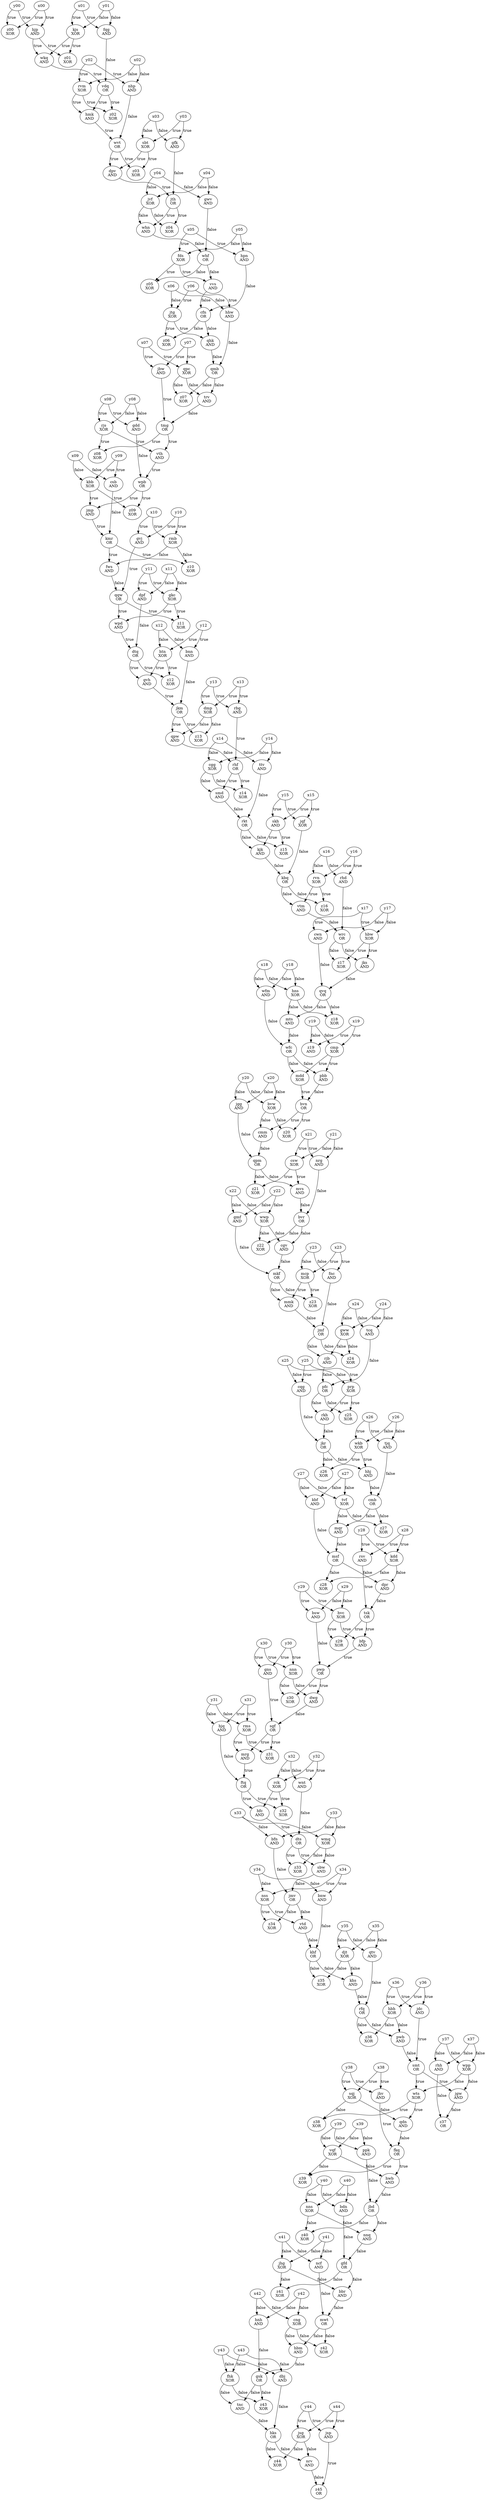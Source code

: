 digraph {
    0 [ label = "y33" ]
    1 [ label = "bfn\nAND" ]
    2 [ label = "x33" ]
    3 [ label = "y32" ]
    4 [ label = "rck\nXOR" ]
    5 [ label = "x32" ]
    6 [ label = "x30" ]
    7 [ label = "gns\nAND" ]
    8 [ label = "y30" ]
    9 [ label = "y36" ]
    10 [ label = "hbh\nXOR" ]
    11 [ label = "x36" ]
    12 [ label = "cng\nXOR" ]
    13 [ label = "z42\nXOR" ]
    14 [ label = "mwt\nOR" ]
    15 [ label = "bsw\nAND" ]
    16 [ label = "pwp\nOR" ]
    17 [ label = "bfp\nAND" ]
    18 [ label = "x00" ]
    19 [ label = "z00\nXOR" ]
    20 [ label = "y00" ]
    21 [ label = "y26" ]
    22 [ label = "wkb\nXOR" ]
    23 [ label = "x26" ]
    24 [ label = "x31" ]
    25 [ label = "hjq\nAND" ]
    26 [ label = "y31" ]
    27 [ label = "jhg\nXOR" ]
    28 [ label = "bbr\nAND" ]
    29 [ label = "gfd\nOR" ]
    30 [ label = "y43" ]
    31 [ label = "fhk\nXOR" ]
    32 [ label = "x43" ]
    33 [ label = "mrg\nAND" ]
    34 [ label = "ftq\nOR" ]
    35 [ label = "jks\nAND" ]
    36 [ label = "qvq\nOR" ]
    37 [ label = "cwn\nAND" ]
    38 [ label = "wrc\nOR" ]
    39 [ label = "z17\nXOR" ]
    40 [ label = "hbw\nXOR" ]
    41 [ label = "skh\nAND" ]
    42 [ label = "z15\nXOR" ]
    43 [ label = "rkt\nOR" ]
    44 [ label = "x27" ]
    45 [ label = "kbf\nAND" ]
    46 [ label = "y27" ]
    47 [ label = "jgg\nAND" ]
    48 [ label = "qpm\nOR" ]
    49 [ label = "cmm\nAND" ]
    50 [ label = "y17" ]
    51 [ label = "x17" ]
    52 [ label = "khf\nOR" ]
    53 [ label = "khs\nAND" ]
    54 [ label = "djt\nXOR" ]
    55 [ label = "qqw\nOR" ]
    56 [ label = "z11\nXOR" ]
    57 [ label = "gkc\nXOR" ]
    58 [ label = "rms\nXOR" ]
    59 [ label = "z31\nXOR" ]
    60 [ label = "sgf\nOR" ]
    61 [ label = "gww\nXOR" ]
    62 [ label = "z24\nXOR" ]
    63 [ label = "jmf\nOR" ]
    64 [ label = "x01" ]
    65 [ label = "kjs\nXOR" ]
    66 [ label = "y01" ]
    67 [ label = "dwg\nAND" ]
    68 [ label = "nnn\nXOR" ]
    69 [ label = "tjq\nAND" ]
    70 [ label = "cmb\nOR" ]
    71 [ label = "hhj\nAND" ]
    72 [ label = "x05" ]
    73 [ label = "fds\nXOR" ]
    74 [ label = "y05" ]
    75 [ label = "x07" ]
    76 [ label = "jbw\nAND" ]
    77 [ label = "y07" ]
    78 [ label = "wnt\nAND" ]
    79 [ label = "x14" ]
    80 [ label = "cgg\nXOR" ]
    81 [ label = "y14" ]
    82 [ label = "rhf\nOR" ]
    83 [ label = "smd\nAND" ]
    84 [ label = "z35\nXOR" ]
    85 [ label = "tcq\nAND" ]
    86 [ label = "pfc\nOR" ]
    87 [ label = "rjb\nAND" ]
    88 [ label = "qtv\nAND" ]
    89 [ label = "rfq\nOR" ]
    90 [ label = "y41" ]
    91 [ label = "x41" ]
    92 [ label = "tmg\nOR" ]
    93 [ label = "trv\nAND" ]
    94 [ label = "y21" ]
    95 [ label = "csw\nXOR" ]
    96 [ label = "x21" ]
    97 [ label = "jkm\nOR" ]
    98 [ label = "z13\nXOR" ]
    99 [ label = "dmp\nXOR" ]
    100 [ label = "rkh\nAND" ]
    101 [ label = "jkr\nOR" ]
    102 [ label = "cqg\nAND" ]
    103 [ label = "y20" ]
    104 [ label = "bvw\nXOR" ]
    105 [ label = "x20" ]
    106 [ label = "pwb\nAND" ]
    107 [ label = "smt\nOR" ]
    108 [ label = "jdc\nAND" ]
    109 [ label = "x13" ]
    110 [ label = "rbg\nAND" ]
    111 [ label = "y13" ]
    112 [ label = "wvt\nOR" ]
    113 [ label = "z03\nXOR" ]
    114 [ label = "sbt\nXOR" ]
    115 [ label = "z41\nXOR" ]
    116 [ label = "fqg\nAND" ]
    117 [ label = "wfc\nOR" ]
    118 [ label = "mdd\nXOR" ]
    119 [ label = "cmp\nXOR" ]
    120 [ label = "z14\nXOR" ]
    121 [ label = "z26\nXOR" ]
    122 [ label = "x08" ]
    123 [ label = "gdd\nAND" ]
    124 [ label = "y08" ]
    125 [ label = "vvs\nAND" ]
    126 [ label = "whf\nOR" ]
    127 [ label = "y19" ]
    128 [ label = "z19\nAND" ]
    129 [ label = "x19" ]
    130 [ label = "nss\nXOR" ]
    131 [ label = "vtd\nAND" ]
    132 [ label = "jmv\nOR" ]
    133 [ label = "z30\nXOR" ]
    134 [ label = "x23" ]
    135 [ label = "mcp\nXOR" ]
    136 [ label = "y23" ]
    137 [ label = "jvf\nXOR" ]
    138 [ label = "z04\nXOR" ]
    139 [ label = "jth\nOR" ]
    140 [ label = "y38" ]
    141 [ label = "jhv\nAND" ]
    142 [ label = "x38" ]
    143 [ label = "wkq\nAND" ]
    144 [ label = "hjp\nAND" ]
    145 [ label = "sqj\nXOR" ]
    146 [ label = "qdn\nAND" ]
    147 [ label = "wts\nXOR" ]
    148 [ label = "y16" ]
    149 [ label = "rvn\nXOR" ]
    150 [ label = "x16" ]
    151 [ label = "msf\nOR" ]
    152 [ label = "mqr\nAND" ]
    153 [ label = "y25" ]
    154 [ label = "prp\nXOR" ]
    155 [ label = "x25" ]
    156 [ label = "cgv\nAND" ]
    157 [ label = "mkf\nOR" ]
    158 [ label = "gmf\nAND" ]
    159 [ label = "y12" ]
    160 [ label = "htn\nXOR" ]
    161 [ label = "x12" ]
    162 [ label = "kdd\nXOR" ]
    163 [ label = "dpr\nAND" ]
    164 [ label = "bnw\nAND" ]
    165 [ label = "ttv\nAND" ]
    166 [ label = "fnc\nAND" ]
    167 [ label = "mmk\nAND" ]
    168 [ label = "ppk\nAND" ]
    169 [ label = "jbd\nOR" ]
    170 [ label = "hwb\nAND" ]
    171 [ label = "nnq\nAND" ]
    172 [ label = "nns\nXOR" ]
    173 [ label = "z23\nXOR" ]
    174 [ label = "kbb\nXOR" ]
    175 [ label = "jmp\nAND" ]
    176 [ label = "wpb\nOR" ]
    177 [ label = "pbb\nAND" ]
    178 [ label = "hvn\nOR" ]
    179 [ label = "dts\nOR" ]
    180 [ label = "z33\nXOR" ]
    181 [ label = "wmq\nXOR" ]
    182 [ label = "x42" ]
    183 [ label = "hnh\nAND" ]
    184 [ label = "y42" ]
    185 [ label = "hfc\nAND" ]
    186 [ label = "z36\nXOR" ]
    187 [ label = "hpn\nAND" ]
    188 [ label = "z40\nXOR" ]
    189 [ label = "z34\nXOR" ]
    190 [ label = "vth\nAND" ]
    191 [ label = "rjs\nXOR" ]
    192 [ label = "x35" ]
    193 [ label = "y35" ]
    194 [ label = "y02" ]
    195 [ label = "rvm\nXOR" ]
    196 [ label = "x02" ]
    197 [ label = "y28" ]
    198 [ label = "rsv\nAND" ]
    199 [ label = "x28" ]
    200 [ label = "wfm\nAND" ]
    201 [ label = "mts\nAND" ]
    202 [ label = "ncf\nAND" ]
    203 [ label = "z09\nXOR" ]
    204 [ label = "x06" ]
    205 [ label = "jtg\nXOR" ]
    206 [ label = "y06" ]
    207 [ label = "sbw\nAND" ]
    208 [ label = "kmr\nOR" ]
    209 [ label = "z10\nXOR" ]
    210 [ label = "rmb\nXOR" ]
    211 [ label = "z16\nXOR" ]
    212 [ label = "kbq\nOR" ]
    213 [ label = "y09" ]
    214 [ label = "x09" ]
    215 [ label = "gsk\nOR" ]
    216 [ label = "z43\nXOR" ]
    217 [ label = "y29" ]
    218 [ label = "hvc\nXOR" ]
    219 [ label = "x29" ]
    220 [ label = "wwp\nXOR" ]
    221 [ label = "bvr\nOR" ]
    222 [ label = "tnc\nAND" ]
    223 [ label = "hks\nOR" ]
    224 [ label = "dbj\nAND" ]
    225 [ label = "tvf\nXOR" ]
    226 [ label = "z27\nXOR" ]
    227 [ label = "z20\nXOR" ]
    228 [ label = "x44" ]
    229 [ label = "jsg\nXOR" ]
    230 [ label = "y44" ]
    231 [ label = "tsk\nOR" ]
    232 [ label = "z38\nXOR" ]
    233 [ label = "x40" ]
    234 [ label = "bdn\nAND" ]
    235 [ label = "y40" ]
    236 [ label = "qpc\nXOR" ]
    237 [ label = "qmb\nOR" ]
    238 [ label = "z18\nXOR" ]
    239 [ label = "hns\nXOR" ]
    240 [ label = "fkq\nOR" ]
    241 [ label = "z02\nXOR" ]
    242 [ label = "vdq\nOR" ]
    243 [ label = "z05\nXOR" ]
    244 [ label = "y34" ]
    245 [ label = "x34" ]
    246 [ label = "nrg\nAND" ]
    247 [ label = "y18" ]
    248 [ label = "x18" ]
    249 [ label = "jqf\nXOR" ]
    250 [ label = "kjk\nAND" ]
    251 [ label = "qpw\nAND" ]
    252 [ label = "y24" ]
    253 [ label = "x24" ]
    254 [ label = "fws\nAND" ]
    255 [ label = "y39" ]
    256 [ label = "vqf\nXOR" ]
    257 [ label = "x39" ]
    258 [ label = "z21\nXOR" ]
    259 [ label = "wpp\nXOR" ]
    260 [ label = "bnn\nAND" ]
    261 [ label = "x10" ]
    262 [ label = "y10" ]
    263 [ label = "cfn\nOR" ]
    264 [ label = "mvs\nAND" ]
    265 [ label = "vtm\nAND" ]
    266 [ label = "gfk\nAND" ]
    267 [ label = "dpv\nAND" ]
    268 [ label = "z01\nXOR" ]
    269 [ label = "hbm\nAND" ]
    270 [ label = "z29\nXOR" ]
    271 [ label = "whn\nAND" ]
    272 [ label = "nhp\nAND" ]
    273 [ label = "y04" ]
    274 [ label = "x04" ]
    275 [ label = "z25\nXOR" ]
    276 [ label = "y03" ]
    277 [ label = "x03" ]
    278 [ label = "z39\nXOR" ]
    279 [ label = "x15" ]
    280 [ label = "y15" ]
    281 [ label = "wpd\nAND" ]
    282 [ label = "dtq\nOR" ]
    283 [ label = "dpf\nAND" ]
    284 [ label = "nrv\nAND" ]
    285 [ label = "z45\nOR" ]
    286 [ label = "jsp\nAND" ]
    287 [ label = "qhk\nAND" ]
    288 [ label = "rhd\nAND" ]
    289 [ label = "gvh\nAND" ]
    290 [ label = "z12\nXOR" ]
    291 [ label = "hmk\nAND" ]
    292 [ label = "jgw\nAND" ]
    293 [ label = "z37\nOR" ]
    294 [ label = "rhh\nAND" ]
    295 [ label = "z44\nXOR" ]
    296 [ label = "gwv\nAND" ]
    297 [ label = "z28\nXOR" ]
    298 [ label = "z08\nXOR" ]
    299 [ label = "hhw\nAND" ]
    300 [ label = "gvj\nAND" ]
    301 [ label = "y11" ]
    302 [ label = "x11" ]
    303 [ label = "csb\nAND" ]
    304 [ label = "y37" ]
    305 [ label = "x37" ]
    306 [ label = "z32\nXOR" ]
    307 [ label = "y22" ]
    308 [ label = "x22" ]
    309 [ label = "z07\nXOR" ]
    310 [ label = "z06\nXOR" ]
    311 [ label = "z22\nXOR" ]
    0 -> 1 [ label = "false" ]
    2 -> 1 [ label = "false" ]
    3 -> 4 [ label = "true" ]
    5 -> 4 [ label = "false" ]
    6 -> 7 [ label = "true" ]
    8 -> 7 [ label = "true" ]
    9 -> 10 [ label = "true" ]
    11 -> 10 [ label = "true" ]
    12 -> 13 [ label = "false" ]
    14 -> 13 [ label = "false" ]
    15 -> 16 [ label = "false" ]
    17 -> 16 [ label = "true" ]
    18 -> 19 [ label = "true" ]
    20 -> 19 [ label = "true" ]
    21 -> 22 [ label = "false" ]
    23 -> 22 [ label = "true" ]
    24 -> 25 [ label = "true" ]
    26 -> 25 [ label = "false" ]
    27 -> 28 [ label = "false" ]
    29 -> 28 [ label = "false" ]
    30 -> 31 [ label = "false" ]
    32 -> 31 [ label = "false" ]
    33 -> 34 [ label = "true" ]
    25 -> 34 [ label = "false" ]
    35 -> 36 [ label = "false" ]
    37 -> 36 [ label = "false" ]
    38 -> 39 [ label = "false" ]
    40 -> 39 [ label = "true" ]
    41 -> 42 [ label = "true" ]
    43 -> 42 [ label = "false" ]
    44 -> 45 [ label = "false" ]
    46 -> 45 [ label = "false" ]
    47 -> 48 [ label = "false" ]
    49 -> 48 [ label = "false" ]
    50 -> 40 [ label = "false" ]
    51 -> 40 [ label = "true" ]
    52 -> 53 [ label = "false" ]
    54 -> 53 [ label = "false" ]
    55 -> 56 [ label = "true" ]
    57 -> 56 [ label = "true" ]
    58 -> 59 [ label = "true" ]
    60 -> 59 [ label = "true" ]
    61 -> 62 [ label = "false" ]
    63 -> 62 [ label = "false" ]
    64 -> 65 [ label = "true" ]
    66 -> 65 [ label = "false" ]
    16 -> 67 [ label = "true" ]
    68 -> 67 [ label = "false" ]
    69 -> 70 [ label = "false" ]
    71 -> 70 [ label = "false" ]
    72 -> 73 [ label = "true" ]
    74 -> 73 [ label = "false" ]
    75 -> 76 [ label = "true" ]
    77 -> 76 [ label = "true" ]
    3 -> 78 [ label = "true" ]
    5 -> 78 [ label = "false" ]
    79 -> 80 [ label = "false" ]
    81 -> 80 [ label = "false" ]
    82 -> 83 [ label = "true" ]
    80 -> 83 [ label = "false" ]
    54 -> 84 [ label = "false" ]
    52 -> 84 [ label = "false" ]
    85 -> 86 [ label = "false" ]
    87 -> 86 [ label = "false" ]
    88 -> 89 [ label = "false" ]
    53 -> 89 [ label = "false" ]
    90 -> 27 [ label = "false" ]
    91 -> 27 [ label = "false" ]
    76 -> 92 [ label = "true" ]
    93 -> 92 [ label = "false" ]
    94 -> 95 [ label = "false" ]
    96 -> 95 [ label = "true" ]
    97 -> 98 [ label = "true" ]
    99 -> 98 [ label = "false" ]
    100 -> 101 [ label = "false" ]
    102 -> 101 [ label = "false" ]
    103 -> 104 [ label = "false" ]
    105 -> 104 [ label = "false" ]
    106 -> 107 [ label = "false" ]
    108 -> 107 [ label = "true" ]
    109 -> 110 [ label = "true" ]
    111 -> 110 [ label = "true" ]
    112 -> 113 [ label = "true" ]
    114 -> 113 [ label = "true" ]
    27 -> 115 [ label = "false" ]
    29 -> 115 [ label = "false" ]
    64 -> 116 [ label = "true" ]
    66 -> 116 [ label = "false" ]
    117 -> 118 [ label = "false" ]
    119 -> 118 [ label = "true" ]
    80 -> 120 [ label = "false" ]
    82 -> 120 [ label = "true" ]
    22 -> 121 [ label = "true" ]
    101 -> 121 [ label = "false" ]
    9 -> 108 [ label = "true" ]
    11 -> 108 [ label = "true" ]
    122 -> 123 [ label = "true" ]
    124 -> 123 [ label = "false" ]
    73 -> 125 [ label = "true" ]
    126 -> 125 [ label = "false" ]
    127 -> 128 [ label = "false" ]
    129 -> 128 [ label = "true" ]
    24 -> 58 [ label = "true" ]
    26 -> 58 [ label = "false" ]
    130 -> 131 [ label = "true" ]
    132 -> 131 [ label = "false" ]
    16 -> 133 [ label = "true" ]
    68 -> 133 [ label = "false" ]
    134 -> 135 [ label = "true" ]
    136 -> 135 [ label = "false" ]
    137 -> 138 [ label = "false" ]
    139 -> 138 [ label = "true" ]
    140 -> 141 [ label = "true" ]
    142 -> 141 [ label = "true" ]
    65 -> 143 [ label = "true" ]
    144 -> 143 [ label = "true" ]
    145 -> 146 [ label = "false" ]
    147 -> 146 [ label = "true" ]
    148 -> 149 [ label = "true" ]
    150 -> 149 [ label = "false" ]
    45 -> 151 [ label = "false" ]
    152 -> 151 [ label = "false" ]
    153 -> 154 [ label = "true" ]
    155 -> 154 [ label = "false" ]
    21 -> 69 [ label = "false" ]
    23 -> 69 [ label = "true" ]
    156 -> 157 [ label = "false" ]
    158 -> 157 [ label = "false" ]
    159 -> 160 [ label = "true" ]
    161 -> 160 [ label = "false" ]
    162 -> 163 [ label = "false" ]
    151 -> 163 [ label = "false" ]
    131 -> 52 [ label = "false" ]
    164 -> 52 [ label = "false" ]
    83 -> 43 [ label = "false" ]
    165 -> 43 [ label = "false" ]
    166 -> 63 [ label = "false" ]
    167 -> 63 [ label = "false" ]
    168 -> 169 [ label = "false" ]
    170 -> 169 [ label = "false" ]
    169 -> 171 [ label = "false" ]
    172 -> 171 [ label = "false" ]
    135 -> 173 [ label = "true" ]
    157 -> 173 [ label = "false" ]
    174 -> 175 [ label = "true" ]
    176 -> 175 [ label = "true" ]
    177 -> 178 [ label = "false" ]
    118 -> 178 [ label = "true" ]
    179 -> 180 [ label = "true" ]
    181 -> 180 [ label = "false" ]
    182 -> 183 [ label = "false" ]
    184 -> 183 [ label = "false" ]
    4 -> 185 [ label = "true" ]
    34 -> 185 [ label = "true" ]
    89 -> 186 [ label = "false" ]
    10 -> 186 [ label = "false" ]
    74 -> 187 [ label = "false" ]
    72 -> 187 [ label = "true" ]
    172 -> 188 [ label = "false" ]
    169 -> 188 [ label = "false" ]
    79 -> 165 [ label = "false" ]
    81 -> 165 [ label = "false" ]
    132 -> 189 [ label = "false" ]
    130 -> 189 [ label = "true" ]
    190 -> 176 [ label = "true" ]
    123 -> 176 [ label = "false" ]
    124 -> 191 [ label = "false" ]
    122 -> 191 [ label = "true" ]
    184 -> 12 [ label = "false" ]
    182 -> 12 [ label = "false" ]
    192 -> 88 [ label = "false" ]
    193 -> 88 [ label = "false" ]
    194 -> 195 [ label = "true" ]
    196 -> 195 [ label = "false" ]
    135 -> 167 [ label = "true" ]
    157 -> 167 [ label = "false" ]
    197 -> 198 [ label = "true" ]
    199 -> 198 [ label = "true" ]
    200 -> 117 [ label = "false" ]
    201 -> 117 [ label = "false" ]
    78 -> 179 [ label = "false" ]
    185 -> 179 [ label = "true" ]
    60 -> 33 [ label = "true" ]
    58 -> 33 [ label = "true" ]
    28 -> 14 [ label = "false" ]
    202 -> 14 [ label = "false" ]
    176 -> 203 [ label = "true" ]
    174 -> 203 [ label = "true" ]
    204 -> 205 [ label = "false" ]
    206 -> 205 [ label = "true" ]
    207 -> 132 [ label = "false" ]
    1 -> 132 [ label = "false" ]
    208 -> 209 [ label = "true" ]
    210 -> 209 [ label = "false" ]
    149 -> 211 [ label = "true" ]
    212 -> 211 [ label = "false" ]
    213 -> 174 [ label = "true" ]
    214 -> 174 [ label = "false" ]
    215 -> 216 [ label = "false" ]
    31 -> 216 [ label = "false" ]
    136 -> 166 [ label = "false" ]
    134 -> 166 [ label = "true" ]
    217 -> 218 [ label = "true" ]
    219 -> 218 [ label = "false" ]
    220 -> 156 [ label = "false" ]
    221 -> 156 [ label = "false" ]
    222 -> 223 [ label = "false" ]
    224 -> 223 [ label = "false" ]
    225 -> 226 [ label = "false" ]
    70 -> 226 [ label = "false" ]
    104 -> 227 [ label = "false" ]
    178 -> 227 [ label = "true" ]
    228 -> 229 [ label = "true" ]
    230 -> 229 [ label = "true" ]
    198 -> 231 [ label = "true" ]
    163 -> 231 [ label = "false" ]
    145 -> 232 [ label = "false" ]
    147 -> 232 [ label = "true" ]
    233 -> 234 [ label = "false" ]
    235 -> 234 [ label = "false" ]
    236 -> 93 [ label = "false" ]
    237 -> 93 [ label = "false" ]
    36 -> 238 [ label = "false" ]
    239 -> 238 [ label = "false" ]
    91 -> 202 [ label = "false" ]
    90 -> 202 [ label = "false" ]
    146 -> 240 [ label = "false" ]
    141 -> 240 [ label = "true" ]
    46 -> 225 [ label = "false" ]
    44 -> 225 [ label = "false" ]
    195 -> 241 [ label = "true" ]
    242 -> 241 [ label = "true" ]
    126 -> 243 [ label = "false" ]
    73 -> 243 [ label = "true" ]
    92 -> 190 [ label = "true" ]
    191 -> 190 [ label = "true" ]
    244 -> 164 [ label = "false" ]
    245 -> 164 [ label = "true" ]
    94 -> 246 [ label = "false" ]
    96 -> 246 [ label = "true" ]
    215 -> 222 [ label = "false" ]
    31 -> 222 [ label = "false" ]
    142 -> 145 [ label = "true" ]
    140 -> 145 [ label = "true" ]
    247 -> 200 [ label = "false" ]
    248 -> 200 [ label = "false" ]
    218 -> 17 [ label = "true" ]
    231 -> 17 [ label = "true" ]
    249 -> 212 [ label = "false" ]
    250 -> 212 [ label = "false" ]
    99 -> 251 [ label = "false" ]
    97 -> 251 [ label = "true" ]
    129 -> 119 [ label = "true" ]
    127 -> 119 [ label = "false" ]
    252 -> 61 [ label = "false" ]
    253 -> 61 [ label = "false" ]
    154 -> 100 [ label = "true" ]
    86 -> 100 [ label = "false" ]
    210 -> 254 [ label = "false" ]
    208 -> 254 [ label = "true" ]
    171 -> 29 [ label = "false" ]
    234 -> 29 [ label = "false" ]
    255 -> 256 [ label = "false" ]
    257 -> 256 [ label = "false" ]
    48 -> 258 [ label = "false" ]
    95 -> 258 [ label = "true" ]
    107 -> 147 [ label = "true" ]
    259 -> 147 [ label = "false" ]
    161 -> 260 [ label = "false" ]
    159 -> 260 [ label = "true" ]
    261 -> 210 [ label = "true" ]
    262 -> 210 [ label = "true" ]
    0 -> 181 [ label = "false" ]
    2 -> 181 [ label = "false" ]
    248 -> 239 [ label = "false" ]
    247 -> 239 [ label = "false" ]
    125 -> 263 [ label = "false" ]
    187 -> 263 [ label = "false" ]
    63 -> 87 [ label = "false" ]
    61 -> 87 [ label = "false" ]
    246 -> 221 [ label = "false" ]
    264 -> 221 [ label = "false" ]
    119 -> 177 [ label = "true" ]
    117 -> 177 [ label = "false" ]
    212 -> 265 [ label = "false" ]
    149 -> 265 [ label = "true" ]
    266 -> 139 [ label = "false" ]
    267 -> 139 [ label = "true" ]
    153 -> 102 [ label = "true" ]
    155 -> 102 [ label = "false" ]
    112 -> 267 [ label = "true" ]
    114 -> 267 [ label = "true" ]
    70 -> 152 [ label = "false" ]
    225 -> 152 [ label = "false" ]
    144 -> 268 [ label = "true" ]
    65 -> 268 [ label = "true" ]
    20 -> 144 [ label = "true" ]
    18 -> 144 [ label = "true" ]
    192 -> 54 [ label = "false" ]
    193 -> 54 [ label = "false" ]
    14 -> 269 [ label = "false" ]
    12 -> 269 [ label = "false" ]
    252 -> 85 [ label = "false" ]
    253 -> 85 [ label = "false" ]
    231 -> 270 [ label = "true" ]
    218 -> 270 [ label = "true" ]
    43 -> 250 [ label = "false" ]
    41 -> 250 [ label = "true" ]
    139 -> 271 [ label = "true" ]
    137 -> 271 [ label = "false" ]
    196 -> 272 [ label = "false" ]
    194 -> 272 [ label = "true" ]
    239 -> 201 [ label = "false" ]
    36 -> 201 [ label = "false" ]
    273 -> 137 [ label = "false" ]
    274 -> 137 [ label = "false" ]
    86 -> 275 [ label = "false" ]
    154 -> 275 [ label = "true" ]
    276 -> 114 [ label = "true" ]
    277 -> 114 [ label = "false" ]
    95 -> 264 [ label = "true" ]
    48 -> 264 [ label = "false" ]
    217 -> 15 [ label = "true" ]
    219 -> 15 [ label = "false" ]
    22 -> 71 [ label = "true" ]
    101 -> 71 [ label = "false" ]
    277 -> 266 [ label = "false" ]
    276 -> 266 [ label = "true" ]
    256 -> 278 [ label = "false" ]
    240 -> 278 [ label = "true" ]
    279 -> 249 [ label = "true" ]
    280 -> 249 [ label = "true" ]
    281 -> 282 [ label = "true" ]
    283 -> 282 [ label = "false" ]
    284 -> 285 [ label = "false" ]
    286 -> 285 [ label = "true" ]
    205 -> 287 [ label = "true" ]
    263 -> 287 [ label = "false" ]
    288 -> 38 [ label = "false" ]
    265 -> 38 [ label = "false" ]
    8 -> 68 [ label = "true" ]
    6 -> 68 [ label = "true" ]
    160 -> 289 [ label = "true" ]
    282 -> 289 [ label = "true" ]
    30 -> 224 [ label = "false" ]
    32 -> 224 [ label = "false" ]
    51 -> 37 [ label = "true" ]
    50 -> 37 [ label = "false" ]
    160 -> 290 [ label = "true" ]
    282 -> 290 [ label = "true" ]
    103 -> 47 [ label = "false" ]
    105 -> 47 [ label = "false" ]
    242 -> 291 [ label = "true" ]
    195 -> 291 [ label = "true" ]
    292 -> 293 [ label = "false" ]
    294 -> 293 [ label = "false" ]
    229 -> 295 [ label = "false" ]
    223 -> 295 [ label = "false" ]
    7 -> 60 [ label = "true" ]
    67 -> 60 [ label = "false" ]
    116 -> 242 [ label = "false" ]
    143 -> 242 [ label = "true" ]
    256 -> 170 [ label = "false" ]
    240 -> 170 [ label = "true" ]
    274 -> 296 [ label = "false" ]
    273 -> 296 [ label = "false" ]
    151 -> 297 [ label = "false" ]
    162 -> 297 [ label = "false" ]
    191 -> 298 [ label = "true" ]
    92 -> 298 [ label = "true" ]
    150 -> 288 [ label = "false" ]
    148 -> 288 [ label = "true" ]
    204 -> 299 [ label = "false" ]
    206 -> 299 [ label = "true" ]
    57 -> 281 [ label = "true" ]
    55 -> 281 [ label = "true" ]
    199 -> 162 [ label = "true" ]
    197 -> 162 [ label = "true" ]
    254 -> 55 [ label = "false" ]
    300 -> 55 [ label = "true" ]
    255 -> 168 [ label = "false" ]
    257 -> 168 [ label = "false" ]
    89 -> 106 [ label = "false" ]
    10 -> 106 [ label = "false" ]
    301 -> 283 [ label = "true" ]
    302 -> 283 [ label = "false" ]
    233 -> 172 [ label = "false" ]
    235 -> 172 [ label = "false" ]
    269 -> 215 [ label = "false" ]
    183 -> 215 [ label = "false" ]
    213 -> 303 [ label = "true" ]
    214 -> 303 [ label = "false" ]
    304 -> 259 [ label = "false" ]
    305 -> 259 [ label = "false" ]
    291 -> 112 [ label = "true" ]
    272 -> 112 [ label = "false" ]
    245 -> 130 [ label = "true" ]
    244 -> 130 [ label = "false" ]
    4 -> 306 [ label = "true" ]
    34 -> 306 [ label = "true" ]
    229 -> 284 [ label = "false" ]
    223 -> 284 [ label = "false" ]
    304 -> 294 [ label = "false" ]
    305 -> 294 [ label = "false" ]
    259 -> 292 [ label = "false" ]
    107 -> 292 [ label = "true" ]
    301 -> 57 [ label = "true" ]
    302 -> 57 [ label = "false" ]
    75 -> 236 [ label = "true" ]
    77 -> 236 [ label = "true" ]
    251 -> 82 [ label = "false" ]
    110 -> 82 [ label = "true" ]
    279 -> 41 [ label = "true" ]
    280 -> 41 [ label = "true" ]
    307 -> 220 [ label = "false" ]
    308 -> 220 [ label = "false" ]
    299 -> 237 [ label = "false" ]
    287 -> 237 [ label = "false" ]
    175 -> 208 [ label = "true" ]
    303 -> 208 [ label = "false" ]
    40 -> 35 [ label = "true" ]
    38 -> 35 [ label = "false" ]
    109 -> 99 [ label = "true" ]
    111 -> 99 [ label = "true" ]
    296 -> 126 [ label = "false" ]
    271 -> 126 [ label = "false" ]
    179 -> 207 [ label = "true" ]
    181 -> 207 [ label = "false" ]
    260 -> 97 [ label = "false" ]
    289 -> 97 [ label = "true" ]
    237 -> 309 [ label = "false" ]
    236 -> 309 [ label = "false" ]
    104 -> 49 [ label = "false" ]
    178 -> 49 [ label = "true" ]
    262 -> 300 [ label = "true" ]
    261 -> 300 [ label = "true" ]
    228 -> 286 [ label = "true" ]
    230 -> 286 [ label = "true" ]
    205 -> 310 [ label = "true" ]
    263 -> 310 [ label = "false" ]
    220 -> 311 [ label = "false" ]
    221 -> 311 [ label = "false" ]
    307 -> 158 [ label = "false" ]
    308 -> 158 [ label = "false" ]
}